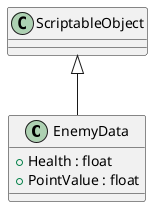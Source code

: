 @startuml
class EnemyData {
    + Health : float
    + PointValue : float
}
ScriptableObject <|-- EnemyData
@enduml
